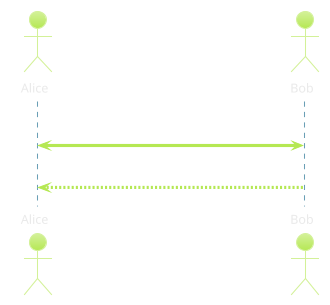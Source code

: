 @startuml
!theme hacker
autonumber
skinparam sequenceMessageAlign center
skinparam responseMessageBelowArrow true

actor Alice as a
actor Bob as b

a <-> b: "你觉得这个图够清晰了吗？"
b --> a: "可以，待会儿我放到网站上你看一下"

@enduml